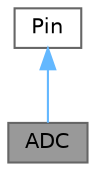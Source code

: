 digraph "ADC"
{
 // LATEX_PDF_SIZE
  bgcolor="transparent";
  edge [fontname=Helvetica,fontsize=10,labelfontname=Helvetica,labelfontsize=10];
  node [fontname=Helvetica,fontsize=10,shape=box,height=0.2,width=0.4];
  Node1 [id="Node000001",label="ADC",height=0.2,width=0.4,color="gray40", fillcolor="grey60", style="filled", fontcolor="black",tooltip="Clase del objeto ADC FUNCIONAMIENTO: La clase ADC utiliza el ADCGroup para poder ser manejada de form..."];
  Node2 -> Node1 [id="edge2_Node000001_Node000002",dir="back",color="steelblue1",style="solid",tooltip=" "];
  Node2 [id="Node000002",label="Pin",height=0.2,width=0.4,color="gray40", fillcolor="white", style="filled",URL="$class_pin.html",tooltip="Clase del objeto Pin."];
}
